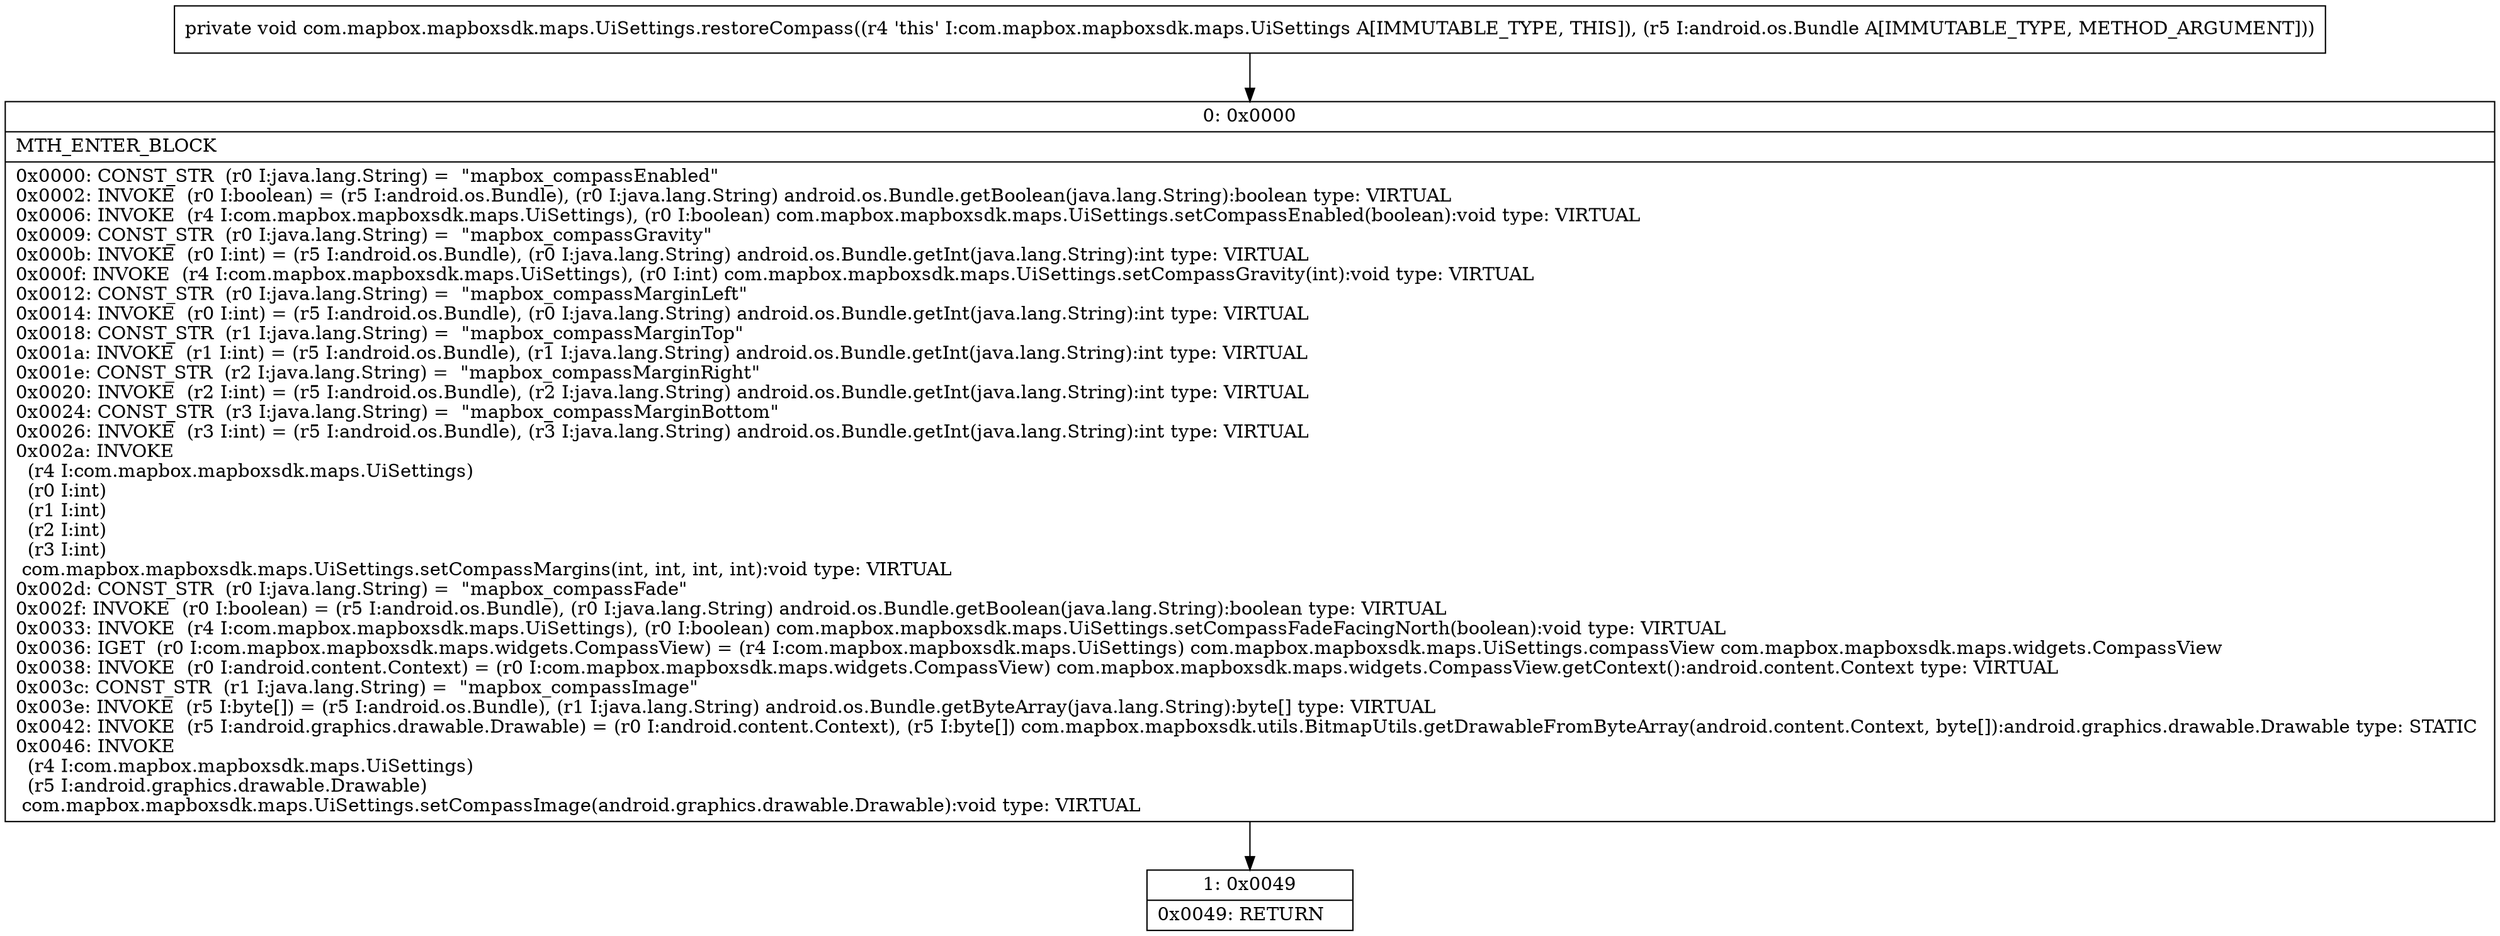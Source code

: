 digraph "CFG forcom.mapbox.mapboxsdk.maps.UiSettings.restoreCompass(Landroid\/os\/Bundle;)V" {
Node_0 [shape=record,label="{0\:\ 0x0000|MTH_ENTER_BLOCK\l|0x0000: CONST_STR  (r0 I:java.lang.String) =  \"mapbox_compassEnabled\" \l0x0002: INVOKE  (r0 I:boolean) = (r5 I:android.os.Bundle), (r0 I:java.lang.String) android.os.Bundle.getBoolean(java.lang.String):boolean type: VIRTUAL \l0x0006: INVOKE  (r4 I:com.mapbox.mapboxsdk.maps.UiSettings), (r0 I:boolean) com.mapbox.mapboxsdk.maps.UiSettings.setCompassEnabled(boolean):void type: VIRTUAL \l0x0009: CONST_STR  (r0 I:java.lang.String) =  \"mapbox_compassGravity\" \l0x000b: INVOKE  (r0 I:int) = (r5 I:android.os.Bundle), (r0 I:java.lang.String) android.os.Bundle.getInt(java.lang.String):int type: VIRTUAL \l0x000f: INVOKE  (r4 I:com.mapbox.mapboxsdk.maps.UiSettings), (r0 I:int) com.mapbox.mapboxsdk.maps.UiSettings.setCompassGravity(int):void type: VIRTUAL \l0x0012: CONST_STR  (r0 I:java.lang.String) =  \"mapbox_compassMarginLeft\" \l0x0014: INVOKE  (r0 I:int) = (r5 I:android.os.Bundle), (r0 I:java.lang.String) android.os.Bundle.getInt(java.lang.String):int type: VIRTUAL \l0x0018: CONST_STR  (r1 I:java.lang.String) =  \"mapbox_compassMarginTop\" \l0x001a: INVOKE  (r1 I:int) = (r5 I:android.os.Bundle), (r1 I:java.lang.String) android.os.Bundle.getInt(java.lang.String):int type: VIRTUAL \l0x001e: CONST_STR  (r2 I:java.lang.String) =  \"mapbox_compassMarginRight\" \l0x0020: INVOKE  (r2 I:int) = (r5 I:android.os.Bundle), (r2 I:java.lang.String) android.os.Bundle.getInt(java.lang.String):int type: VIRTUAL \l0x0024: CONST_STR  (r3 I:java.lang.String) =  \"mapbox_compassMarginBottom\" \l0x0026: INVOKE  (r3 I:int) = (r5 I:android.os.Bundle), (r3 I:java.lang.String) android.os.Bundle.getInt(java.lang.String):int type: VIRTUAL \l0x002a: INVOKE  \l  (r4 I:com.mapbox.mapboxsdk.maps.UiSettings)\l  (r0 I:int)\l  (r1 I:int)\l  (r2 I:int)\l  (r3 I:int)\l com.mapbox.mapboxsdk.maps.UiSettings.setCompassMargins(int, int, int, int):void type: VIRTUAL \l0x002d: CONST_STR  (r0 I:java.lang.String) =  \"mapbox_compassFade\" \l0x002f: INVOKE  (r0 I:boolean) = (r5 I:android.os.Bundle), (r0 I:java.lang.String) android.os.Bundle.getBoolean(java.lang.String):boolean type: VIRTUAL \l0x0033: INVOKE  (r4 I:com.mapbox.mapboxsdk.maps.UiSettings), (r0 I:boolean) com.mapbox.mapboxsdk.maps.UiSettings.setCompassFadeFacingNorth(boolean):void type: VIRTUAL \l0x0036: IGET  (r0 I:com.mapbox.mapboxsdk.maps.widgets.CompassView) = (r4 I:com.mapbox.mapboxsdk.maps.UiSettings) com.mapbox.mapboxsdk.maps.UiSettings.compassView com.mapbox.mapboxsdk.maps.widgets.CompassView \l0x0038: INVOKE  (r0 I:android.content.Context) = (r0 I:com.mapbox.mapboxsdk.maps.widgets.CompassView) com.mapbox.mapboxsdk.maps.widgets.CompassView.getContext():android.content.Context type: VIRTUAL \l0x003c: CONST_STR  (r1 I:java.lang.String) =  \"mapbox_compassImage\" \l0x003e: INVOKE  (r5 I:byte[]) = (r5 I:android.os.Bundle), (r1 I:java.lang.String) android.os.Bundle.getByteArray(java.lang.String):byte[] type: VIRTUAL \l0x0042: INVOKE  (r5 I:android.graphics.drawable.Drawable) = (r0 I:android.content.Context), (r5 I:byte[]) com.mapbox.mapboxsdk.utils.BitmapUtils.getDrawableFromByteArray(android.content.Context, byte[]):android.graphics.drawable.Drawable type: STATIC \l0x0046: INVOKE  \l  (r4 I:com.mapbox.mapboxsdk.maps.UiSettings)\l  (r5 I:android.graphics.drawable.Drawable)\l com.mapbox.mapboxsdk.maps.UiSettings.setCompassImage(android.graphics.drawable.Drawable):void type: VIRTUAL \l}"];
Node_1 [shape=record,label="{1\:\ 0x0049|0x0049: RETURN   \l}"];
MethodNode[shape=record,label="{private void com.mapbox.mapboxsdk.maps.UiSettings.restoreCompass((r4 'this' I:com.mapbox.mapboxsdk.maps.UiSettings A[IMMUTABLE_TYPE, THIS]), (r5 I:android.os.Bundle A[IMMUTABLE_TYPE, METHOD_ARGUMENT])) }"];
MethodNode -> Node_0;
Node_0 -> Node_1;
}

